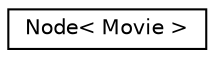 digraph "Graphical Class Hierarchy"
{
  edge [fontname="Helvetica",fontsize="10",labelfontname="Helvetica",labelfontsize="10"];
  node [fontname="Helvetica",fontsize="10",shape=record];
  rankdir="LR";
  Node0 [label="Node\< Movie \>",height=0.2,width=0.4,color="black", fillcolor="white", style="filled",URL="$classNode.html"];
}
